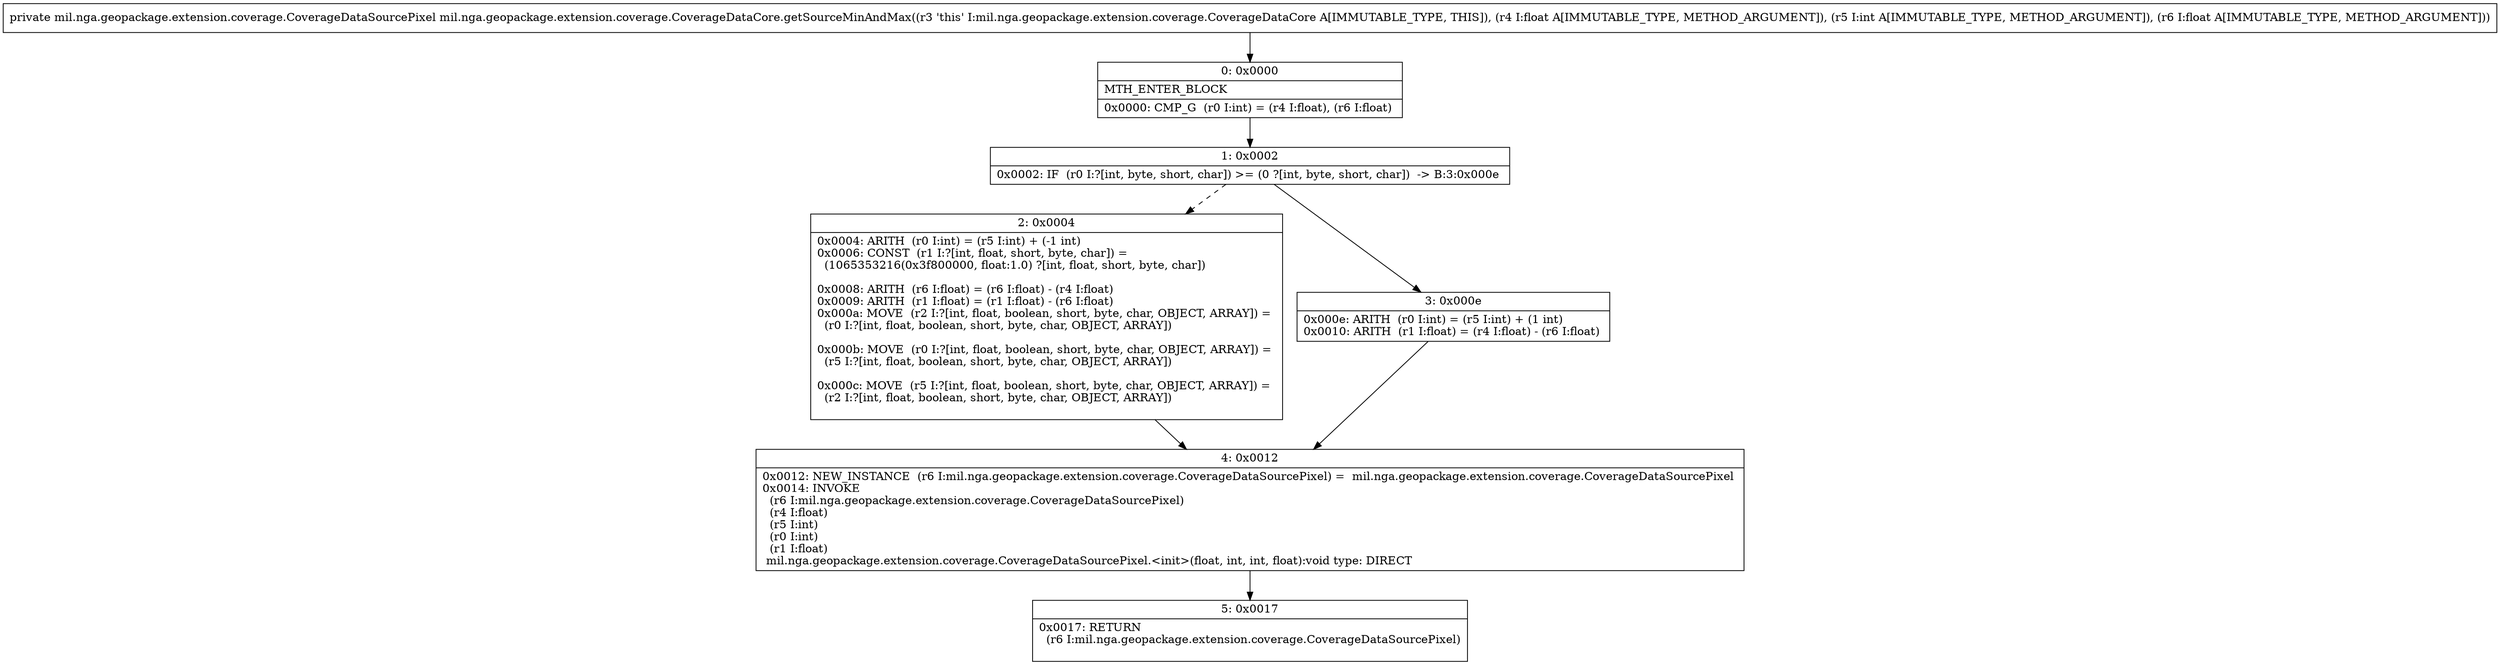 digraph "CFG formil.nga.geopackage.extension.coverage.CoverageDataCore.getSourceMinAndMax(FIF)Lmil\/nga\/geopackage\/extension\/coverage\/CoverageDataSourcePixel;" {
Node_0 [shape=record,label="{0\:\ 0x0000|MTH_ENTER_BLOCK\l|0x0000: CMP_G  (r0 I:int) = (r4 I:float), (r6 I:float) \l}"];
Node_1 [shape=record,label="{1\:\ 0x0002|0x0002: IF  (r0 I:?[int, byte, short, char]) \>= (0 ?[int, byte, short, char])  \-\> B:3:0x000e \l}"];
Node_2 [shape=record,label="{2\:\ 0x0004|0x0004: ARITH  (r0 I:int) = (r5 I:int) + (\-1 int) \l0x0006: CONST  (r1 I:?[int, float, short, byte, char]) = \l  (1065353216(0x3f800000, float:1.0) ?[int, float, short, byte, char])\l \l0x0008: ARITH  (r6 I:float) = (r6 I:float) \- (r4 I:float) \l0x0009: ARITH  (r1 I:float) = (r1 I:float) \- (r6 I:float) \l0x000a: MOVE  (r2 I:?[int, float, boolean, short, byte, char, OBJECT, ARRAY]) = \l  (r0 I:?[int, float, boolean, short, byte, char, OBJECT, ARRAY])\l \l0x000b: MOVE  (r0 I:?[int, float, boolean, short, byte, char, OBJECT, ARRAY]) = \l  (r5 I:?[int, float, boolean, short, byte, char, OBJECT, ARRAY])\l \l0x000c: MOVE  (r5 I:?[int, float, boolean, short, byte, char, OBJECT, ARRAY]) = \l  (r2 I:?[int, float, boolean, short, byte, char, OBJECT, ARRAY])\l \l}"];
Node_3 [shape=record,label="{3\:\ 0x000e|0x000e: ARITH  (r0 I:int) = (r5 I:int) + (1 int) \l0x0010: ARITH  (r1 I:float) = (r4 I:float) \- (r6 I:float) \l}"];
Node_4 [shape=record,label="{4\:\ 0x0012|0x0012: NEW_INSTANCE  (r6 I:mil.nga.geopackage.extension.coverage.CoverageDataSourcePixel) =  mil.nga.geopackage.extension.coverage.CoverageDataSourcePixel \l0x0014: INVOKE  \l  (r6 I:mil.nga.geopackage.extension.coverage.CoverageDataSourcePixel)\l  (r4 I:float)\l  (r5 I:int)\l  (r0 I:int)\l  (r1 I:float)\l mil.nga.geopackage.extension.coverage.CoverageDataSourcePixel.\<init\>(float, int, int, float):void type: DIRECT \l}"];
Node_5 [shape=record,label="{5\:\ 0x0017|0x0017: RETURN  \l  (r6 I:mil.nga.geopackage.extension.coverage.CoverageDataSourcePixel)\l \l}"];
MethodNode[shape=record,label="{private mil.nga.geopackage.extension.coverage.CoverageDataSourcePixel mil.nga.geopackage.extension.coverage.CoverageDataCore.getSourceMinAndMax((r3 'this' I:mil.nga.geopackage.extension.coverage.CoverageDataCore A[IMMUTABLE_TYPE, THIS]), (r4 I:float A[IMMUTABLE_TYPE, METHOD_ARGUMENT]), (r5 I:int A[IMMUTABLE_TYPE, METHOD_ARGUMENT]), (r6 I:float A[IMMUTABLE_TYPE, METHOD_ARGUMENT])) }"];
MethodNode -> Node_0;
Node_0 -> Node_1;
Node_1 -> Node_2[style=dashed];
Node_1 -> Node_3;
Node_2 -> Node_4;
Node_3 -> Node_4;
Node_4 -> Node_5;
}

